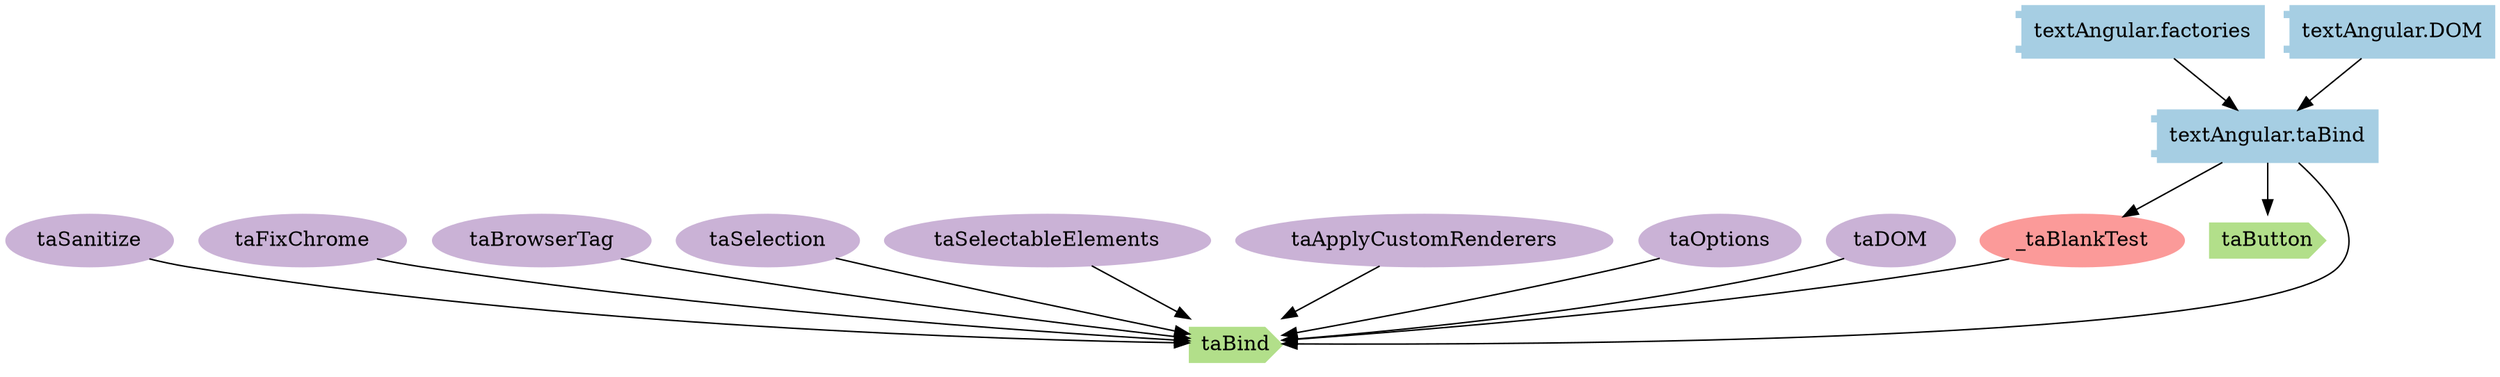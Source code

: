 digraph dependencies {
  node[shape="component",style="filled",colorscheme=paired12]


    node[shape="component"]
    "textAngular.taBind"[label="textAngular.taBind", color=1]

    
      "textAngular.factories"[label="textAngular.factories", color=1]
      "textAngular.factories" -> "textAngular.taBind"
    
      "textAngular.DOM"[label="textAngular.DOM", color=1]
      "textAngular.DOM" -> "textAngular.taBind"
    


    node[shape="ellipse"]
    


    

    
      "_taBlankTest"[label="_taBlankTest", color=5]
      "textAngular.taBind" -> "_taBlankTest"
    

    

    node[shape="cds"]
    

    
      "taButton"[label="taButton", color=3]
      "textAngular.taBind" -> "taButton"
    
      "taBind"[label="taBind", color=3]
      "textAngular.taBind" -> "taBind"
    









    node[shape="ellipse",style="filled", color=9]
    

    
      
    
      
        "taSanitize"[label="taSanitize"]
        "taSanitize" -> "taBind"
      
        "taFixChrome"[label="taFixChrome"]
        "taFixChrome" -> "taBind"
      
        "taBrowserTag"[label="taBrowserTag"]
        "taBrowserTag" -> "taBind"
      
        "taSelection"[label="taSelection"]
        "taSelection" -> "taBind"
      
        "taSelectableElements"[label="taSelectableElements"]
        "taSelectableElements" -> "taBind"
      
        "taApplyCustomRenderers"[label="taApplyCustomRenderers"]
        "taApplyCustomRenderers" -> "taBind"
      
        "taOptions"[label="taOptions"]
        "taOptions" -> "taBind"
      
        "_taBlankTest"[label="_taBlankTest"]
        "_taBlankTest" -> "taBind"
      
        "taDOM"[label="taDOM"]
        "taDOM" -> "taBind"
      
    


    

    
      
    

    

    


}

